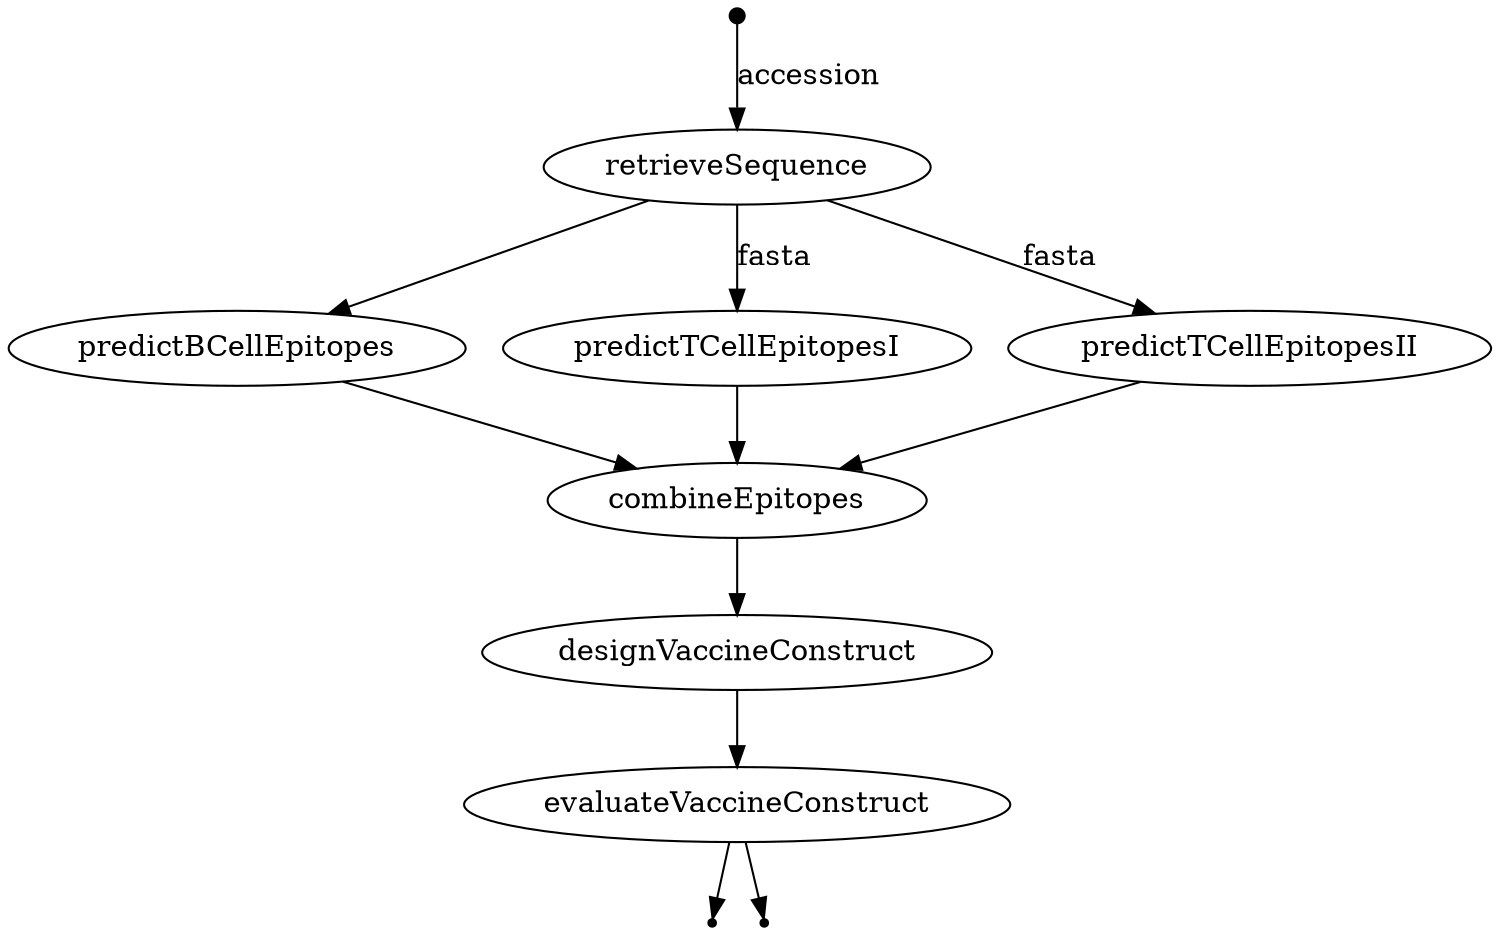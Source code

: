 digraph "pipeline_dag" {
v0 [shape=point,label="",fixedsize=true,width=0.1];
v1 [label="retrieveSequence"];
v0 -> v1 [label="accession"];

v1 [label="retrieveSequence"];
v2 [label="predictBCellEpitopes"];
v1 -> v2;

v2 [label="predictBCellEpitopes"];
v5 [label="combineEpitopes"];
v2 -> v5;

v1 [label="retrieveSequence"];
v3 [label="predictTCellEpitopesI"];
v1 -> v3 [label="fasta"];

v3 [label="predictTCellEpitopesI"];
v5 [label="combineEpitopes"];
v3 -> v5;

v1 [label="retrieveSequence"];
v4 [label="predictTCellEpitopesII"];
v1 -> v4 [label="fasta"];

v4 [label="predictTCellEpitopesII"];
v5 [label="combineEpitopes"];
v4 -> v5;

v5 [label="combineEpitopes"];
v6 [label="designVaccineConstruct"];
v5 -> v6;

v6 [label="designVaccineConstruct"];
v7 [label="evaluateVaccineConstruct"];
v6 -> v7;

v7 [label="evaluateVaccineConstruct"];
v9 [shape=point];
v7 -> v9;

v7 [label="evaluateVaccineConstruct"];
v8 [shape=point];
v7 -> v8;

}

